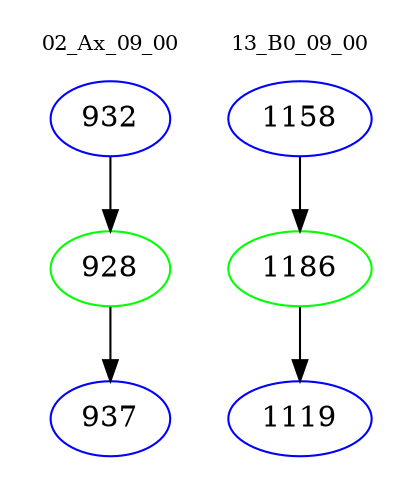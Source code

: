 digraph{
subgraph cluster_0 {
color = white
label = "02_Ax_09_00";
fontsize=10;
T0_932 [label="932", color="blue"]
T0_932 -> T0_928 [color="black"]
T0_928 [label="928", color="green"]
T0_928 -> T0_937 [color="black"]
T0_937 [label="937", color="blue"]
}
subgraph cluster_1 {
color = white
label = "13_B0_09_00";
fontsize=10;
T1_1158 [label="1158", color="blue"]
T1_1158 -> T1_1186 [color="black"]
T1_1186 [label="1186", color="green"]
T1_1186 -> T1_1119 [color="black"]
T1_1119 [label="1119", color="blue"]
}
}
